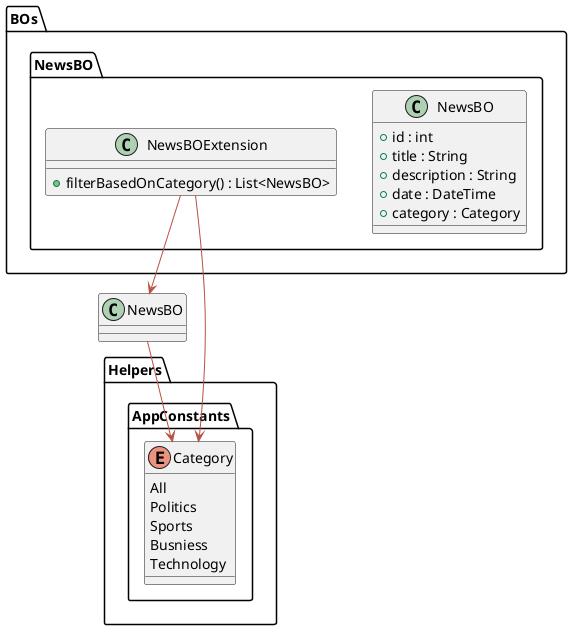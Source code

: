 @startuml Diagram for AppConstant
!define POSITIVERESPONSE 90EE90
!define NEGATIVEERESPONSE EFBBBB
!define NUETRALRESPONSE F2DC79

skinparam sequence{
    ParticipantBackgroundColor #A7BEAE
    LifeLineBackgroundColor #E7E8D1
    LifeLineBorderColor #2C5F2D
    ActorBackgroundColor #FC766AFF
    ActorBorderColor #FC766AFF
    ArrowColor #B85042
    ArrowFontColor #234E70

}
package Helpers{
    package AppConstants{
        enum Category{ 
            All 
            Politics
            Sports
            Busniess
            Technology
        }
    }
}
package BOs{
    package NewsBO{
        class NewsBO{
            + id : int
            + title : String
            + description : String
            + date : DateTime
            + category : Category   
        }
       
    }
}
package BOs{
    package NewsBO{
         class NewsBOExtension{
         + filterBasedOnCategory() : List<NewsBO>
        }
    }
}
NewsBO-->Category
NewsBOExtension-->Category
NewsBOExtension-->NewsBO

newpage 
skinparam sequence{
    ParticipantBackgroundColor #A7BEAE
    LifeLineBackgroundColor #E7E8D1
    LifeLineBorderColor #2C5F2D
    ActorBackgroundColor #FC766AFF
    ActorBorderColor #FC766AFF
    ArrowColor #B85042
    ArrowFontColor #234E70

}
package Pages{
    package HomeScreen{
        class HomeScreenVM{
            + filterNews(category: Category) : void
        }
    }
}
package Helpers{
    package AppConstants{
        enum Category{  
            All
            Politics
            Sports
            Busniess
            Technology
        }
    }
}

HomeScreenVM-->Category


@enduml